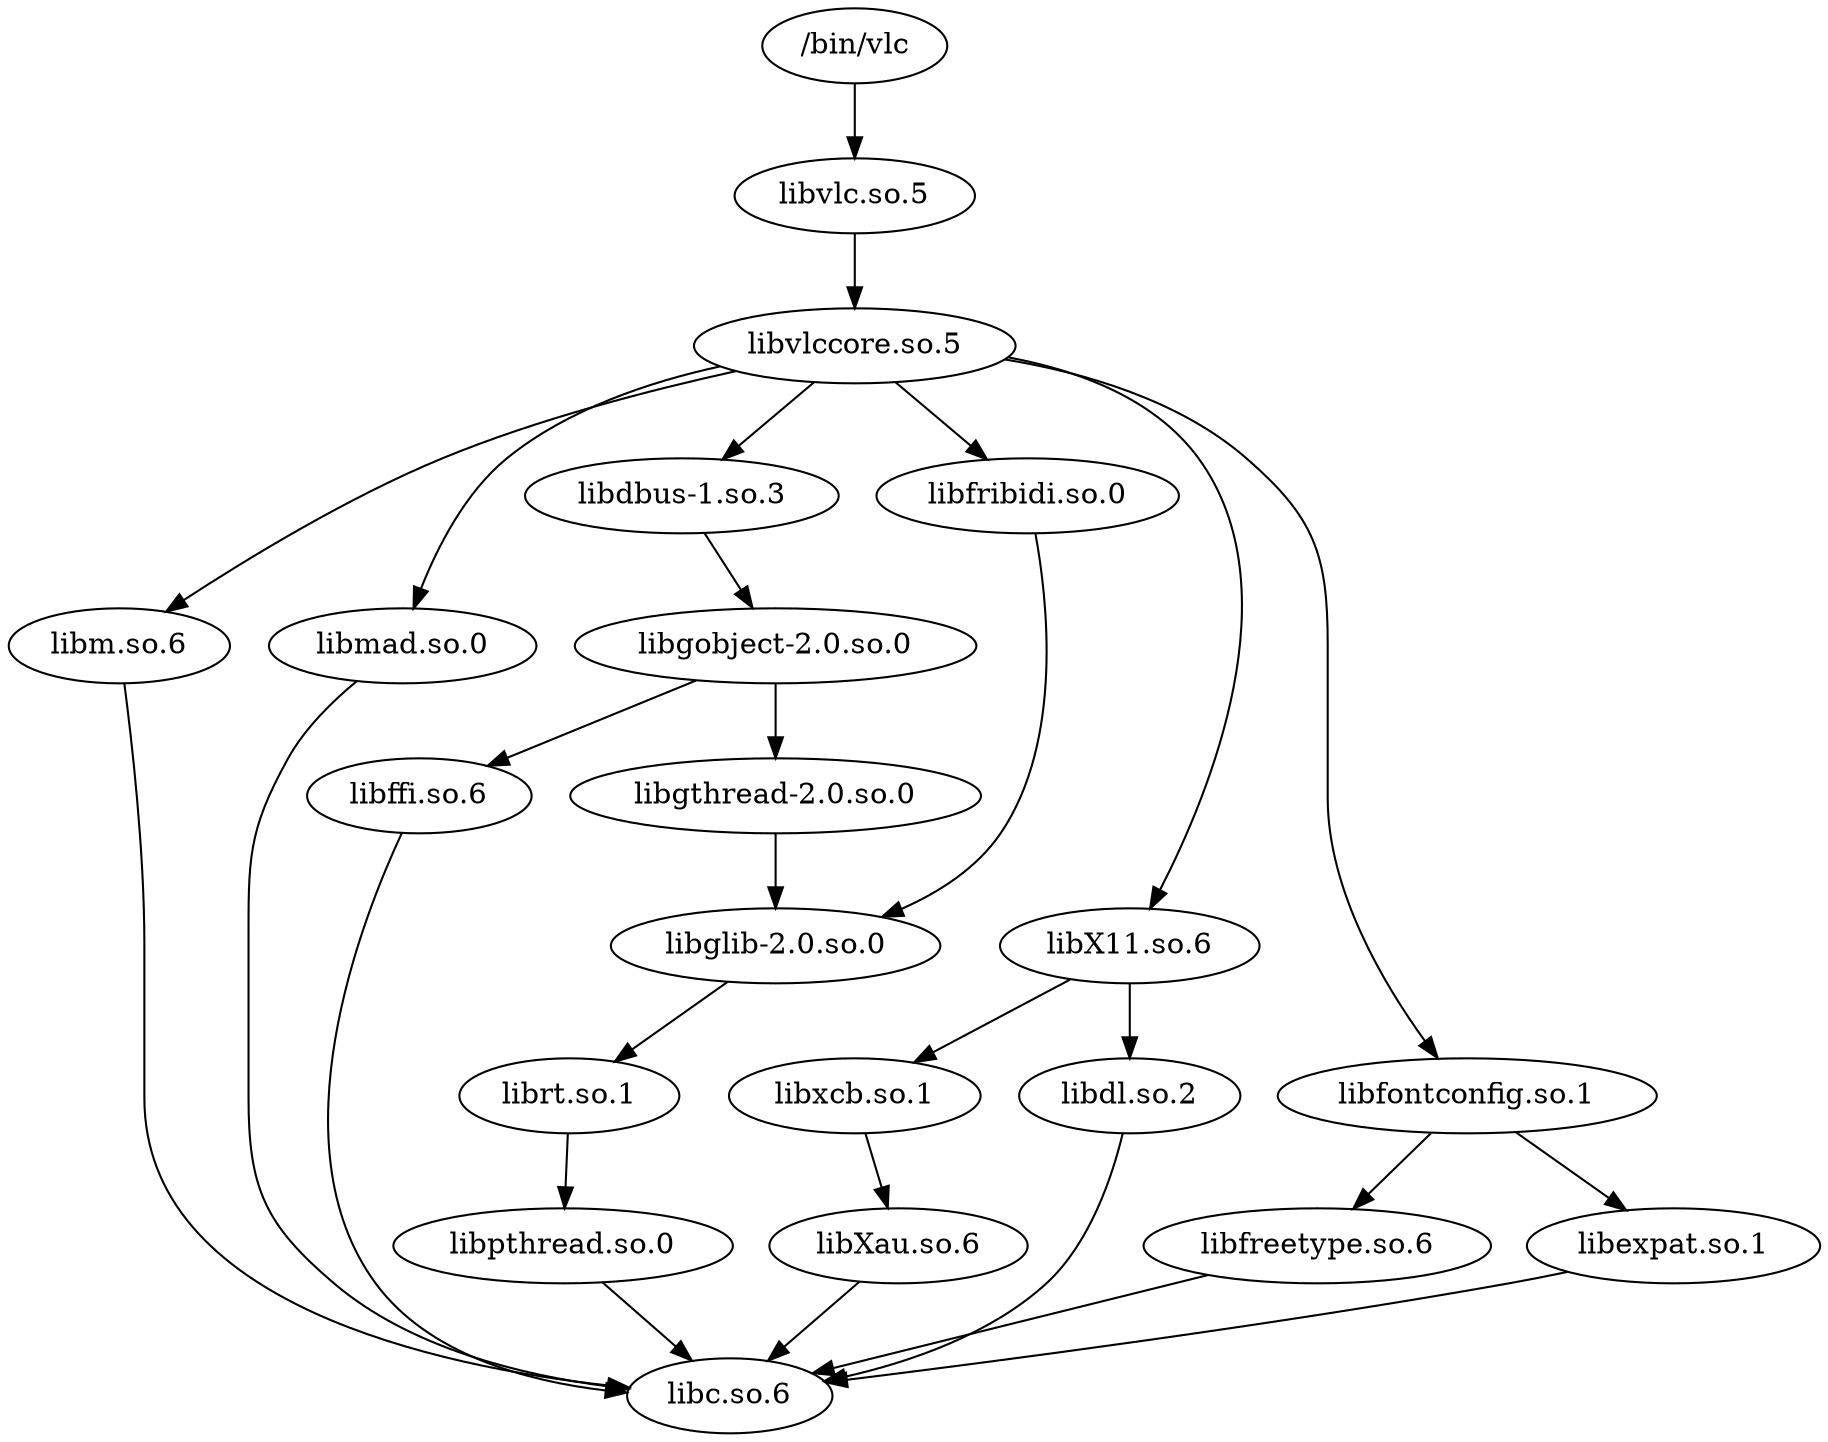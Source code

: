 digraph G {
	graph [layout=dot];
	_bin_vlc	 [label="/bin/vlc"];
	libvlc_so_5	 [label="libvlc.so.5"];
	_bin_vlc -> libvlc_so_5;
	libvlccore_so_5	 [label="libvlccore.so.5"];
	libvlc_so_5 -> libvlccore_so_5;
	libdbus_1_so_3	 [label="libdbus-1.so.3"];
	libvlccore_so_5 -> libdbus_1_so_3;
	libm_so_6	 [label="libm.so.6"];
	libvlccore_so_5 -> libm_so_6;
	libmad_so_0	 [label="libmad.so.0"];
	libvlccore_so_5 -> libmad_so_0;
	libfribidi_so_0	 [label="libfribidi.so.0"];
	libvlccore_so_5 -> libfribidi_so_0;
	libX11_so_6	 [label="libX11.so.6"];
	libvlccore_so_5 -> libX11_so_6;
	libfontconfig_so_1	 [label="libfontconfig.so.1"];
	libvlccore_so_5 -> libfontconfig_so_1;
	libgobject_2_0_so_0	 [label="libgobject-2.0.so.0"];
	libdbus_1_so_3 -> libgobject_2_0_so_0;
	libgthread_2_0_so_0	 [label="libgthread-2.0.so.0"];
	libgobject_2_0_so_0 -> libgthread_2_0_so_0;
	libffi_so_6	 [label="libffi.so.6"];
	libgobject_2_0_so_0 -> libffi_so_6;
	libglib_2_0_so_0	 [label="libglib-2.0.so.0"];
	libgthread_2_0_so_0 -> libglib_2_0_so_0;
	libc_so_6	 [label="libc.so.6"];
	libffi_so_6 -> libc_so_6;
	libm_so_6 -> libc_so_6;
	libmad_so_0 -> libc_so_6;
	libfribidi_so_0 -> libglib_2_0_so_0;
	librt_so_1	 [label="librt.so.1"];
	libglib_2_0_so_0 -> librt_so_1;
	libxcb_so_1	 [label="libxcb.so.1"];
	libX11_so_6 -> libxcb_so_1;
	libdl_so_2	 [label="libdl.so.2"];
	libX11_so_6 -> libdl_so_2;
	libXau_so_6	 [label="libXau.so.6"];
	libxcb_so_1 -> libXau_so_6;
	libXau_so_6 -> libc_so_6;
	libfreetype_so_6	 [label="libfreetype.so.6"];
	libfontconfig_so_1 -> libfreetype_so_6;
	libexpat_so_1	 [label="libexpat.so.1"];
	libfontconfig_so_1 -> libexpat_so_1;
	libfreetype_so_6 -> libc_so_6;
	libexpat_so_1 -> libc_so_6;
	libdl_so_2 -> libc_so_6;
	libpthread_so_0	 [label="libpthread.so.0"];
	librt_so_1 -> libpthread_so_0;
	libpthread_so_0 -> libc_so_6;
}
